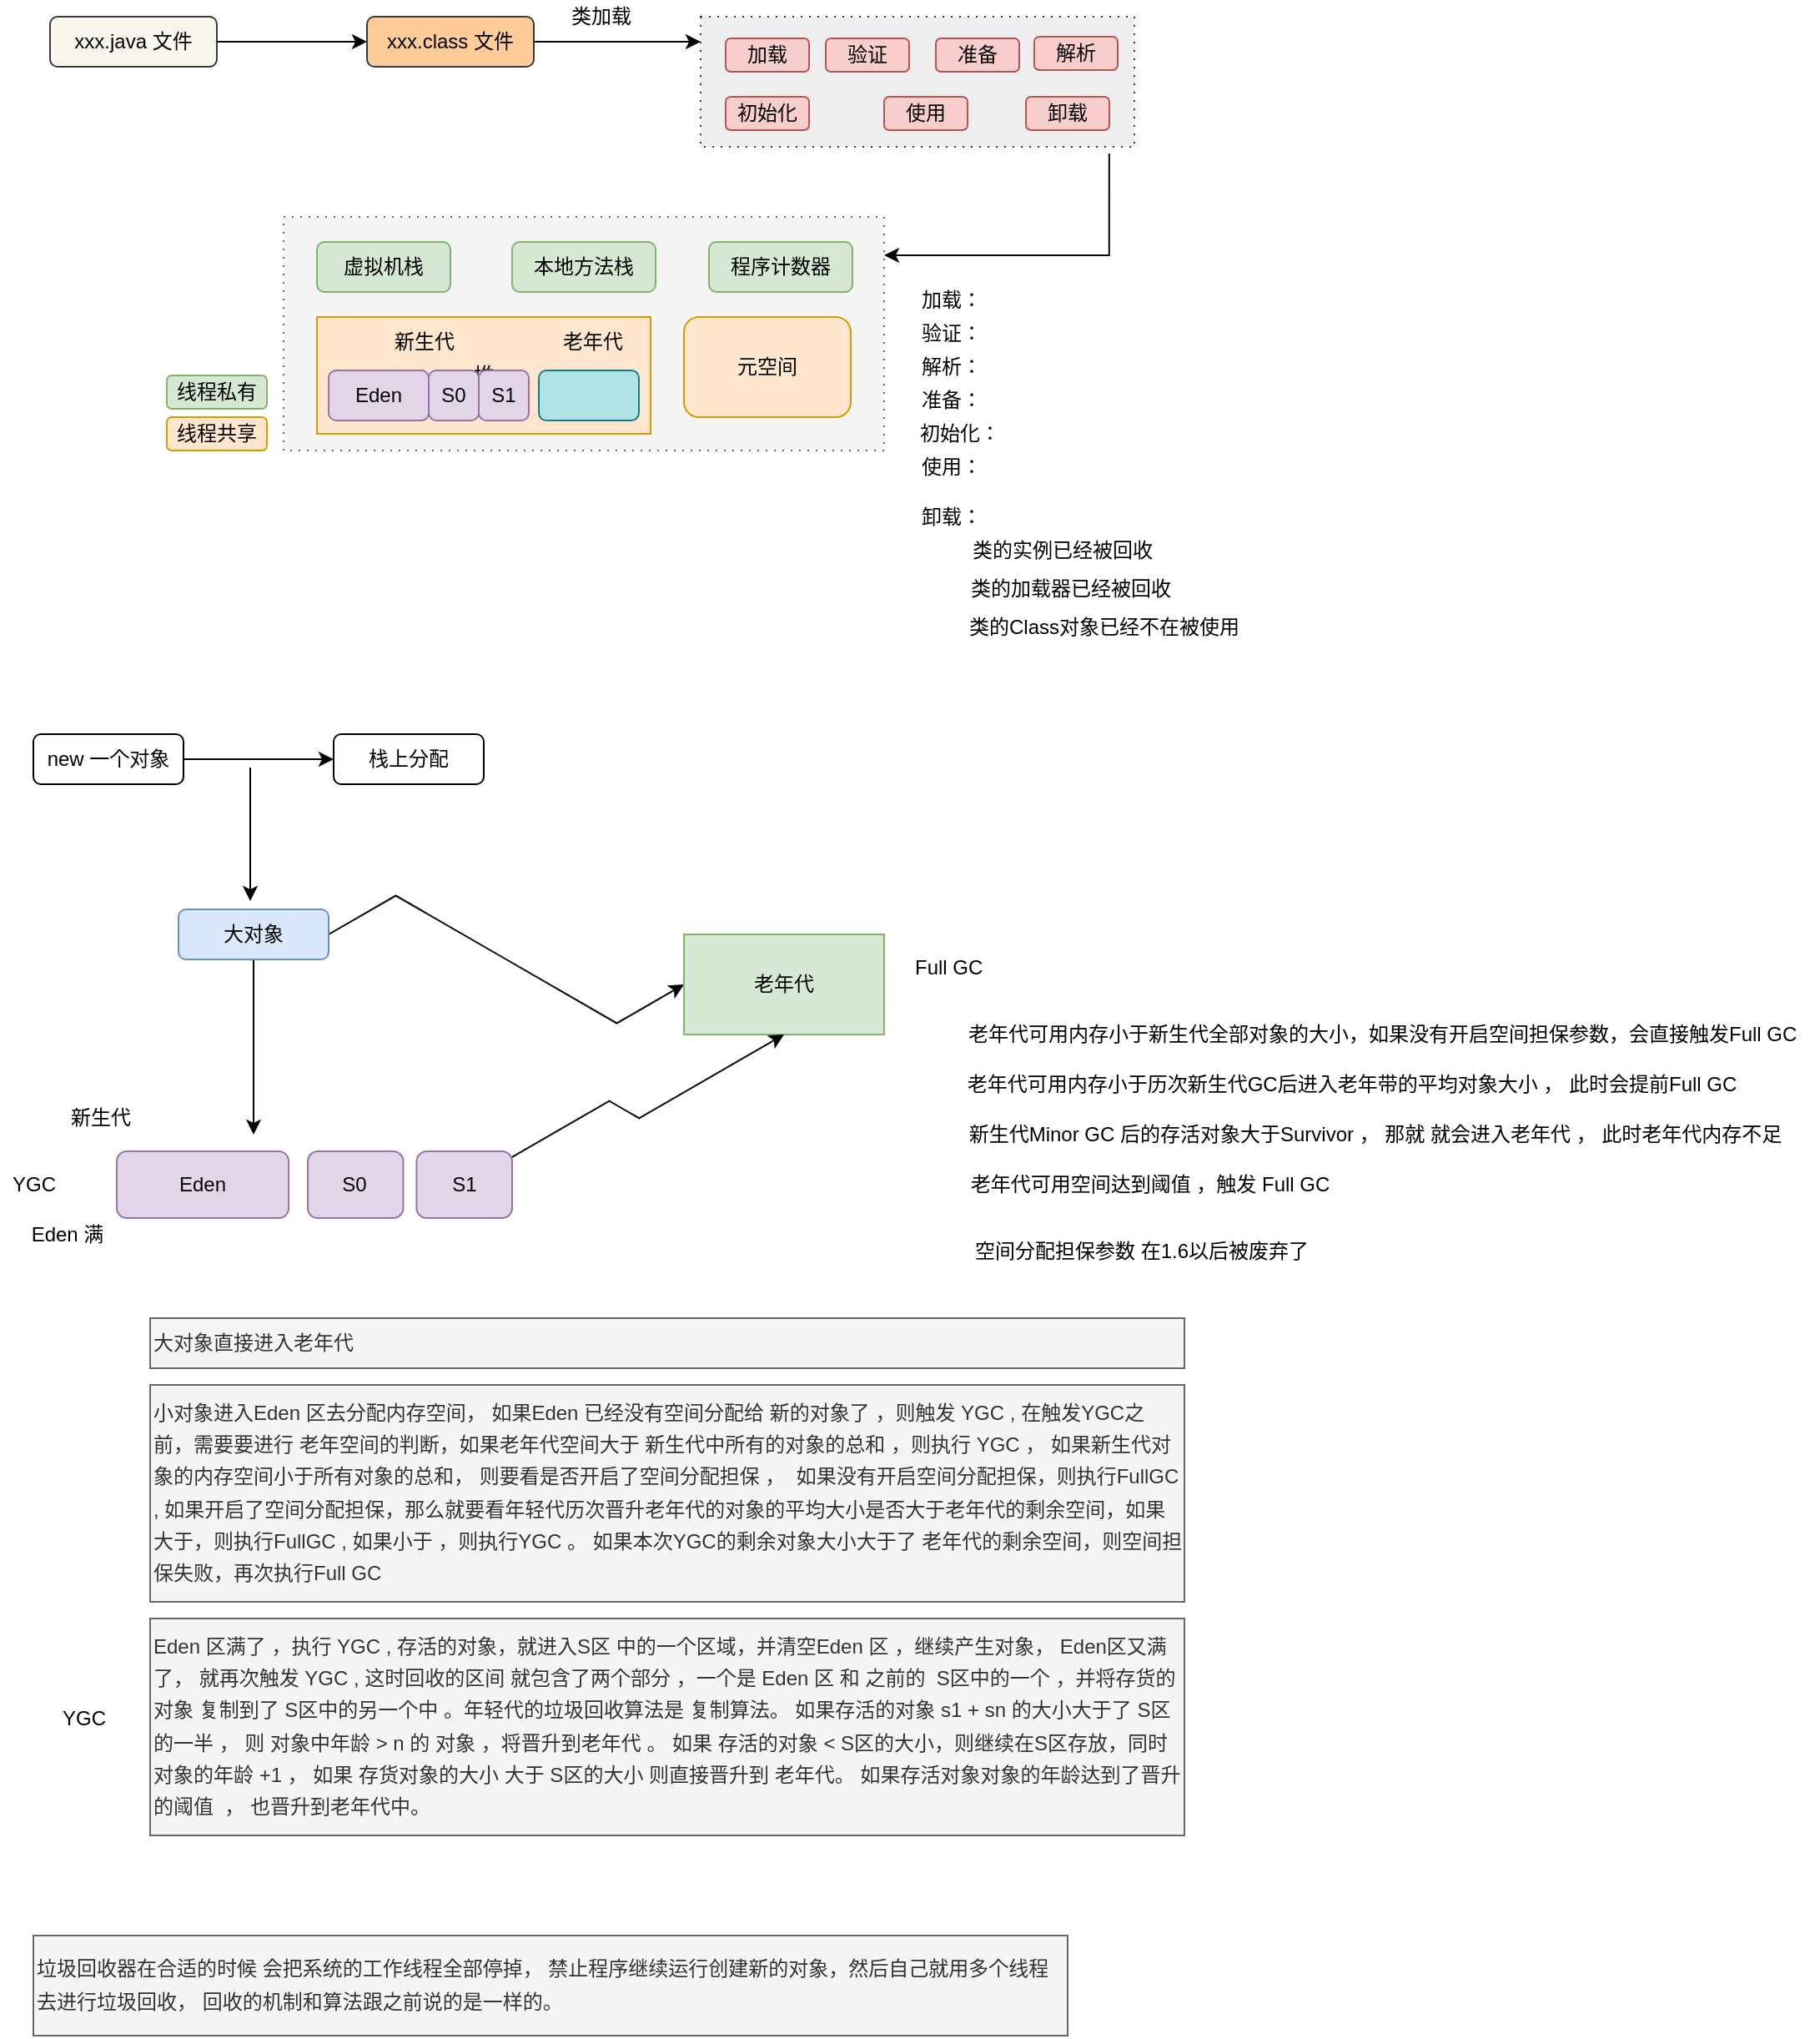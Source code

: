 <mxfile version="14.8.5" type="github" pages="3">
  <diagram id="AmMhCL5ko8pbZrgD_9A5" name="原理知识">
    <mxGraphModel dx="806" dy="522" grid="1" gridSize="10" guides="1" tooltips="1" connect="1" arrows="1" fold="1" page="1" pageScale="1" pageWidth="827" pageHeight="1169" math="0" shadow="0">
      <root>
        <mxCell id="0" />
        <mxCell id="1" parent="0" />
        <mxCell id="PQV-pVrRZlmo7M8hPWrU-19" value="" style="rounded=0;whiteSpace=wrap;html=1;dashed=1;dashPattern=1 4;fillColor=#f5f5f5;strokeColor=#666666;fontColor=#333333;" parent="1" vertex="1">
          <mxGeometry x="190" y="170" width="360" height="140" as="geometry" />
        </mxCell>
        <mxCell id="PQV-pVrRZlmo7M8hPWrU-2" style="edgeStyle=orthogonalEdgeStyle;rounded=0;orthogonalLoop=1;jettySize=auto;html=1;exitX=1;exitY=0.5;exitDx=0;exitDy=0;" parent="1" source="PQV-pVrRZlmo7M8hPWrU-1" edge="1">
          <mxGeometry relative="1" as="geometry">
            <mxPoint x="240" y="65" as="targetPoint" />
          </mxGeometry>
        </mxCell>
        <mxCell id="PQV-pVrRZlmo7M8hPWrU-1" value="xxx.java 文件" style="rounded=1;whiteSpace=wrap;html=1;fillColor=#f9f7ed;strokeColor=#36393d;" parent="1" vertex="1">
          <mxGeometry x="50" y="50" width="100" height="30" as="geometry" />
        </mxCell>
        <mxCell id="PQV-pVrRZlmo7M8hPWrU-4" style="edgeStyle=orthogonalEdgeStyle;rounded=0;orthogonalLoop=1;jettySize=auto;html=1;" parent="1" source="PQV-pVrRZlmo7M8hPWrU-3" edge="1">
          <mxGeometry relative="1" as="geometry">
            <mxPoint x="440" y="65" as="targetPoint" />
          </mxGeometry>
        </mxCell>
        <mxCell id="PQV-pVrRZlmo7M8hPWrU-3" value="xxx.class 文件" style="rounded=1;whiteSpace=wrap;html=1;fillColor=#ffcc99;strokeColor=#36393d;" parent="1" vertex="1">
          <mxGeometry x="240" y="50" width="100" height="30" as="geometry" />
        </mxCell>
        <mxCell id="PQV-pVrRZlmo7M8hPWrU-29" style="edgeStyle=orthogonalEdgeStyle;rounded=0;orthogonalLoop=1;jettySize=auto;html=1;exitX=0.942;exitY=1.051;exitDx=0;exitDy=0;entryX=1;entryY=0.164;entryDx=0;entryDy=0;entryPerimeter=0;exitPerimeter=0;" parent="1" source="PQV-pVrRZlmo7M8hPWrU-5" target="PQV-pVrRZlmo7M8hPWrU-19" edge="1">
          <mxGeometry relative="1" as="geometry">
            <Array as="points">
              <mxPoint x="685" y="193" />
            </Array>
          </mxGeometry>
        </mxCell>
        <mxCell id="PQV-pVrRZlmo7M8hPWrU-5" value="" style="rounded=0;whiteSpace=wrap;html=1;dashed=1;dashPattern=1 4;fillColor=#eeeeee;strokeColor=#36393d;" parent="1" vertex="1">
          <mxGeometry x="440" y="50" width="260" height="78" as="geometry" />
        </mxCell>
        <mxCell id="PQV-pVrRZlmo7M8hPWrU-6" value="类加载" style="text;html=1;align=center;verticalAlign=middle;resizable=0;points=[];autosize=1;strokeColor=none;" parent="1" vertex="1">
          <mxGeometry x="355" y="40" width="50" height="20" as="geometry" />
        </mxCell>
        <mxCell id="PQV-pVrRZlmo7M8hPWrU-7" value="加载" style="rounded=1;whiteSpace=wrap;html=1;fillColor=#f8cecc;strokeColor=#b85450;" parent="1" vertex="1">
          <mxGeometry x="455" y="63" width="50" height="20" as="geometry" />
        </mxCell>
        <mxCell id="PQV-pVrRZlmo7M8hPWrU-8" value="验证" style="rounded=1;whiteSpace=wrap;html=1;fillColor=#f8cecc;strokeColor=#b85450;" parent="1" vertex="1">
          <mxGeometry x="515" y="63" width="50" height="20" as="geometry" />
        </mxCell>
        <mxCell id="PQV-pVrRZlmo7M8hPWrU-9" value="解析" style="rounded=1;whiteSpace=wrap;html=1;fillColor=#f8cecc;strokeColor=#b85450;" parent="1" vertex="1">
          <mxGeometry x="640" y="62" width="50" height="20" as="geometry" />
        </mxCell>
        <mxCell id="PQV-pVrRZlmo7M8hPWrU-10" value="准备" style="rounded=1;whiteSpace=wrap;html=1;fillColor=#f8cecc;strokeColor=#b85450;" parent="1" vertex="1">
          <mxGeometry x="581" y="63" width="50" height="20" as="geometry" />
        </mxCell>
        <mxCell id="PQV-pVrRZlmo7M8hPWrU-11" value="初始化" style="rounded=1;whiteSpace=wrap;html=1;fillColor=#f8cecc;strokeColor=#b85450;" parent="1" vertex="1">
          <mxGeometry x="455" y="98" width="50" height="20" as="geometry" />
        </mxCell>
        <mxCell id="PQV-pVrRZlmo7M8hPWrU-12" value="使用" style="rounded=1;whiteSpace=wrap;html=1;fillColor=#f8cecc;strokeColor=#b85450;" parent="1" vertex="1">
          <mxGeometry x="550" y="98" width="50" height="20" as="geometry" />
        </mxCell>
        <mxCell id="PQV-pVrRZlmo7M8hPWrU-13" value="卸载" style="rounded=1;whiteSpace=wrap;html=1;fillColor=#f8cecc;strokeColor=#b85450;" parent="1" vertex="1">
          <mxGeometry x="635" y="98" width="50" height="20" as="geometry" />
        </mxCell>
        <mxCell id="PQV-pVrRZlmo7M8hPWrU-14" value="虚拟机栈" style="rounded=1;whiteSpace=wrap;html=1;fillColor=#d5e8d4;strokeColor=#82b366;" parent="1" vertex="1">
          <mxGeometry x="210" y="185" width="80" height="30" as="geometry" />
        </mxCell>
        <mxCell id="PQV-pVrRZlmo7M8hPWrU-15" value="本地方法栈" style="rounded=1;whiteSpace=wrap;html=1;fillColor=#d5e8d4;strokeColor=#82b366;" parent="1" vertex="1">
          <mxGeometry x="327" y="185" width="86" height="30" as="geometry" />
        </mxCell>
        <mxCell id="PQV-pVrRZlmo7M8hPWrU-16" value="程序计数器" style="rounded=1;whiteSpace=wrap;html=1;fillColor=#d5e8d4;strokeColor=#82b366;" parent="1" vertex="1">
          <mxGeometry x="445" y="185" width="86" height="30" as="geometry" />
        </mxCell>
        <mxCell id="PQV-pVrRZlmo7M8hPWrU-17" value="堆" style="rounded=0;whiteSpace=wrap;html=1;fillColor=#ffe6cc;strokeColor=#d79b00;" parent="1" vertex="1">
          <mxGeometry x="210" y="230" width="200" height="70" as="geometry" />
        </mxCell>
        <mxCell id="PQV-pVrRZlmo7M8hPWrU-18" value="元空间" style="rounded=1;whiteSpace=wrap;html=1;fillColor=#ffe6cc;strokeColor=#d79b00;" parent="1" vertex="1">
          <mxGeometry x="430" y="230" width="100" height="60" as="geometry" />
        </mxCell>
        <mxCell id="PQV-pVrRZlmo7M8hPWrU-23" value="" style="group" parent="1" vertex="1" connectable="0">
          <mxGeometry x="217" y="262" width="120" height="30" as="geometry" />
        </mxCell>
        <mxCell id="PQV-pVrRZlmo7M8hPWrU-20" value="Eden" style="rounded=1;whiteSpace=wrap;html=1;fillColor=#e1d5e7;strokeColor=#9673a6;" parent="PQV-pVrRZlmo7M8hPWrU-23" vertex="1">
          <mxGeometry width="60" height="30" as="geometry" />
        </mxCell>
        <mxCell id="PQV-pVrRZlmo7M8hPWrU-21" value="S0" style="rounded=1;whiteSpace=wrap;html=1;fillColor=#e1d5e7;strokeColor=#9673a6;" parent="PQV-pVrRZlmo7M8hPWrU-23" vertex="1">
          <mxGeometry x="60" width="30" height="30" as="geometry" />
        </mxCell>
        <mxCell id="PQV-pVrRZlmo7M8hPWrU-22" value="S1" style="rounded=1;whiteSpace=wrap;html=1;fillColor=#e1d5e7;strokeColor=#9673a6;" parent="PQV-pVrRZlmo7M8hPWrU-23" vertex="1">
          <mxGeometry x="90" width="30" height="30" as="geometry" />
        </mxCell>
        <mxCell id="PQV-pVrRZlmo7M8hPWrU-24" value="" style="rounded=1;whiteSpace=wrap;html=1;fillColor=#b0e3e6;strokeColor=#0e8088;" parent="1" vertex="1">
          <mxGeometry x="343" y="262" width="60" height="30" as="geometry" />
        </mxCell>
        <mxCell id="PQV-pVrRZlmo7M8hPWrU-25" value="老年代" style="text;html=1;align=center;verticalAlign=middle;resizable=0;points=[];autosize=1;strokeColor=none;" parent="1" vertex="1">
          <mxGeometry x="350" y="235" width="50" height="20" as="geometry" />
        </mxCell>
        <mxCell id="PQV-pVrRZlmo7M8hPWrU-26" value="新生代" style="text;html=1;align=center;verticalAlign=middle;resizable=0;points=[];autosize=1;strokeColor=none;" parent="1" vertex="1">
          <mxGeometry x="249" y="235" width="50" height="20" as="geometry" />
        </mxCell>
        <mxCell id="PQV-pVrRZlmo7M8hPWrU-27" value="线程私有" style="rounded=1;whiteSpace=wrap;html=1;fillColor=#d5e8d4;strokeColor=#82b366;" parent="1" vertex="1">
          <mxGeometry x="120" y="265" width="60" height="20" as="geometry" />
        </mxCell>
        <mxCell id="PQV-pVrRZlmo7M8hPWrU-28" value="线程共享" style="rounded=1;whiteSpace=wrap;html=1;fillColor=#ffe6cc;strokeColor=#d79b00;" parent="1" vertex="1">
          <mxGeometry x="120" y="290" width="60" height="20" as="geometry" />
        </mxCell>
        <mxCell id="PQV-pVrRZlmo7M8hPWrU-31" value="加载：" style="text;html=1;align=center;verticalAlign=middle;resizable=0;points=[];autosize=1;strokeColor=none;" parent="1" vertex="1">
          <mxGeometry x="565" y="210" width="50" height="20" as="geometry" />
        </mxCell>
        <mxCell id="PQV-pVrRZlmo7M8hPWrU-32" value="验证：" style="text;html=1;align=center;verticalAlign=middle;resizable=0;points=[];autosize=1;strokeColor=none;" parent="1" vertex="1">
          <mxGeometry x="565" y="230" width="50" height="20" as="geometry" />
        </mxCell>
        <mxCell id="PQV-pVrRZlmo7M8hPWrU-33" value="解析：" style="text;html=1;align=center;verticalAlign=middle;resizable=0;points=[];autosize=1;strokeColor=none;" parent="1" vertex="1">
          <mxGeometry x="565" y="250" width="50" height="20" as="geometry" />
        </mxCell>
        <mxCell id="PQV-pVrRZlmo7M8hPWrU-34" value="准备：" style="text;html=1;align=center;verticalAlign=middle;resizable=0;points=[];autosize=1;strokeColor=none;" parent="1" vertex="1">
          <mxGeometry x="565" y="270" width="50" height="20" as="geometry" />
        </mxCell>
        <mxCell id="PQV-pVrRZlmo7M8hPWrU-35" value="初始化：" style="text;html=1;align=center;verticalAlign=middle;resizable=0;points=[];autosize=1;strokeColor=none;" parent="1" vertex="1">
          <mxGeometry x="565" y="290" width="60" height="20" as="geometry" />
        </mxCell>
        <mxCell id="PQV-pVrRZlmo7M8hPWrU-36" value="使用：" style="text;html=1;align=center;verticalAlign=middle;resizable=0;points=[];autosize=1;strokeColor=none;" parent="1" vertex="1">
          <mxGeometry x="565" y="310" width="50" height="20" as="geometry" />
        </mxCell>
        <mxCell id="PQV-pVrRZlmo7M8hPWrU-37" value="卸载：" style="text;html=1;align=center;verticalAlign=middle;resizable=0;points=[];autosize=1;strokeColor=none;" parent="1" vertex="1">
          <mxGeometry x="565" y="340" width="50" height="20" as="geometry" />
        </mxCell>
        <mxCell id="PQV-pVrRZlmo7M8hPWrU-38" value="类的实例已经被回收" style="text;html=1;align=center;verticalAlign=middle;whiteSpace=wrap;rounded=0;strokeWidth=0;" parent="1" vertex="1">
          <mxGeometry x="597" y="360" width="120" height="20" as="geometry" />
        </mxCell>
        <mxCell id="PQV-pVrRZlmo7M8hPWrU-39" value="类的加载器已经被回收" style="text;html=1;align=center;verticalAlign=middle;whiteSpace=wrap;rounded=0;strokeWidth=0;" parent="1" vertex="1">
          <mxGeometry x="597" y="383" width="130" height="20" as="geometry" />
        </mxCell>
        <mxCell id="PQV-pVrRZlmo7M8hPWrU-40" value="类的Class对象已经不在被使用" style="text;html=1;align=center;verticalAlign=middle;whiteSpace=wrap;rounded=0;strokeWidth=0;" parent="1" vertex="1">
          <mxGeometry x="597" y="406" width="170" height="20" as="geometry" />
        </mxCell>
        <mxCell id="M2nbLfg0sGjswrngjmOb-2" style="edgeStyle=orthogonalEdgeStyle;rounded=0;orthogonalLoop=1;jettySize=auto;html=1;exitX=1;exitY=0.5;exitDx=0;exitDy=0;" parent="1" source="M2nbLfg0sGjswrngjmOb-1" edge="1">
          <mxGeometry relative="1" as="geometry">
            <mxPoint x="220" y="495" as="targetPoint" />
          </mxGeometry>
        </mxCell>
        <mxCell id="M2nbLfg0sGjswrngjmOb-1" value="new 一个对象" style="rounded=1;whiteSpace=wrap;html=1;" parent="1" vertex="1">
          <mxGeometry x="40" y="480" width="90" height="30" as="geometry" />
        </mxCell>
        <mxCell id="M2nbLfg0sGjswrngjmOb-4" value="栈上分配" style="rounded=1;whiteSpace=wrap;html=1;" parent="1" vertex="1">
          <mxGeometry x="220" y="480" width="90" height="30" as="geometry" />
        </mxCell>
        <mxCell id="M2nbLfg0sGjswrngjmOb-5" value="" style="endArrow=classic;html=1;" parent="1" edge="1">
          <mxGeometry width="50" height="50" relative="1" as="geometry">
            <mxPoint x="170" y="500" as="sourcePoint" />
            <mxPoint x="170" y="580" as="targetPoint" />
          </mxGeometry>
        </mxCell>
        <mxCell id="M2nbLfg0sGjswrngjmOb-8" style="edgeStyle=orthogonalEdgeStyle;rounded=0;orthogonalLoop=1;jettySize=auto;html=1;exitX=0.5;exitY=1;exitDx=0;exitDy=0;" parent="1" source="M2nbLfg0sGjswrngjmOb-6" edge="1">
          <mxGeometry relative="1" as="geometry">
            <mxPoint x="172" y="720" as="targetPoint" />
          </mxGeometry>
        </mxCell>
        <mxCell id="M2nbLfg0sGjswrngjmOb-15" style="edgeStyle=isometricEdgeStyle;rounded=0;orthogonalLoop=1;jettySize=auto;html=1;exitX=1;exitY=0.5;exitDx=0;exitDy=0;entryX=0;entryY=0.5;entryDx=0;entryDy=0;" parent="1" source="M2nbLfg0sGjswrngjmOb-6" target="M2nbLfg0sGjswrngjmOb-7" edge="1">
          <mxGeometry relative="1" as="geometry" />
        </mxCell>
        <mxCell id="M2nbLfg0sGjswrngjmOb-6" value="大对象" style="rounded=1;whiteSpace=wrap;html=1;fillColor=#dae8fc;strokeColor=#6c8ebf;" parent="1" vertex="1">
          <mxGeometry x="127" y="585" width="90" height="30" as="geometry" />
        </mxCell>
        <mxCell id="M2nbLfg0sGjswrngjmOb-7" value="老年代" style="rounded=0;whiteSpace=wrap;html=1;fillColor=#d5e8d4;strokeColor=#82b366;" parent="1" vertex="1">
          <mxGeometry x="430" y="600" width="120" height="60" as="geometry" />
        </mxCell>
        <mxCell id="M2nbLfg0sGjswrngjmOb-10" value="新生代" style="text;html=1;align=center;verticalAlign=middle;resizable=0;points=[];autosize=1;strokeColor=none;" parent="1" vertex="1">
          <mxGeometry x="55" y="700" width="50" height="20" as="geometry" />
        </mxCell>
        <mxCell id="M2nbLfg0sGjswrngjmOb-13" value="大对象直接进入老年代" style="text;html=1;strokeColor=#666666;fillColor=#f5f5f5;align=left;verticalAlign=middle;whiteSpace=wrap;rounded=0;fontColor=#333333;" parent="1" vertex="1">
          <mxGeometry x="110" y="830" width="620" height="30" as="geometry" />
        </mxCell>
        <mxCell id="M2nbLfg0sGjswrngjmOb-14" value="&lt;p style=&quot;line-height: 160%&quot;&gt;小对象进入Eden 区去分配内存空间， 如果Eden 已经没有空间分配给 新的对象了 ，则触发 YGC , 在触发YGC之前，需要要进行 老年空间的判断，如果老年代空间大于 新生代中所有的对象的总和 ，则执行 YGC ， 如果新生代对象的内存空间小于所有对象的总和， 则要看是否开启了空间分配担保 ，&amp;nbsp; 如果没有开启空间分配担保，则执行FullGC , 如果开启了空间分配担保，那么就要看年轻代历次晋升老年代的对象的平均大小是否大于老年代的剩余空间，如果大于，则执行FullGC , 如果小于 ，则执行YGC 。 如果本次YGC的剩余对象大小大于了 老年代的剩余空间，则空间担保失败，再次执行Full GC&amp;nbsp;&lt;/p&gt;" style="text;html=1;strokeColor=#666666;fillColor=#f5f5f5;align=left;verticalAlign=middle;whiteSpace=wrap;rounded=0;fontColor=#333333;" parent="1" vertex="1">
          <mxGeometry x="110" y="870" width="620" height="130" as="geometry" />
        </mxCell>
        <mxCell id="M2nbLfg0sGjswrngjmOb-16" value="" style="group;" parent="1" vertex="1" connectable="0">
          <mxGeometry x="90" y="730" width="237" height="40" as="geometry" />
        </mxCell>
        <mxCell id="M2nbLfg0sGjswrngjmOb-9" value="Eden" style="rounded=1;whiteSpace=wrap;html=1;fillColor=#e1d5e7;strokeColor=#9673a6;" parent="M2nbLfg0sGjswrngjmOb-16" vertex="1">
          <mxGeometry width="103.043" height="40" as="geometry" />
        </mxCell>
        <mxCell id="M2nbLfg0sGjswrngjmOb-11" value="S0" style="rounded=1;whiteSpace=wrap;html=1;fillColor=#e1d5e7;strokeColor=#9673a6;" parent="M2nbLfg0sGjswrngjmOb-16" vertex="1">
          <mxGeometry x="114.493" width="57.246" height="40" as="geometry" />
        </mxCell>
        <mxCell id="M2nbLfg0sGjswrngjmOb-12" value="S1" style="rounded=1;whiteSpace=wrap;html=1;fillColor=#e1d5e7;strokeColor=#9673a6;" parent="M2nbLfg0sGjswrngjmOb-16" vertex="1">
          <mxGeometry x="179.754" width="57.246" height="40" as="geometry" />
        </mxCell>
        <mxCell id="M2nbLfg0sGjswrngjmOb-17" style="edgeStyle=isometricEdgeStyle;rounded=0;orthogonalLoop=1;jettySize=auto;html=1;entryX=0.5;entryY=1;entryDx=0;entryDy=0;" parent="1" source="M2nbLfg0sGjswrngjmOb-12" target="M2nbLfg0sGjswrngjmOb-7" edge="1">
          <mxGeometry relative="1" as="geometry" />
        </mxCell>
        <mxCell id="M2nbLfg0sGjswrngjmOb-18" value="&lt;p style=&quot;line-height: 160%&quot;&gt;Eden 区满了 ，执行 YGC , 存活的对象，就进入S区 中的一个区域，并清空Eden 区 ，继续产生对象， Eden区又满了， 就再次触发 YGC , 这时回收的区间 就包含了两个部分 ，一个是 Eden 区 和 之前的&amp;nbsp; S区中的一个 ，并将存货的对象 复制到了 S区中的另一个中 。年轻代的垃圾回收算法是 复制算法。 如果存活的对象 s1 + sn 的大小大于了 S区的一半 ， 则 对象中年龄 &amp;gt; n 的 对象 ，将晋升到老年代 。 如果 存活的对象 &amp;lt; S区的大小，则继续在S区存放，同时对象的年龄 +1 ， 如果 存货对象的大小 大于 S区的大小 则直接晋升到 老年代。 如果存活对象对象的年龄达到了晋升的阈值&amp;nbsp; ， 也晋升到老年代中。&lt;/p&gt;" style="text;html=1;strokeColor=#666666;fillColor=#f5f5f5;align=left;verticalAlign=middle;whiteSpace=wrap;rounded=0;fontColor=#333333;" parent="1" vertex="1">
          <mxGeometry x="110" y="1010" width="620" height="130" as="geometry" />
        </mxCell>
        <mxCell id="M2nbLfg0sGjswrngjmOb-19" value="YGC" style="text;html=1;align=center;verticalAlign=middle;resizable=0;points=[];autosize=1;strokeColor=none;" parent="1" vertex="1">
          <mxGeometry x="50" y="1060" width="40" height="20" as="geometry" />
        </mxCell>
        <mxCell id="M2nbLfg0sGjswrngjmOb-35" value="Full GC&amp;nbsp;" style="text;html=1;align=center;verticalAlign=middle;resizable=0;points=[];autosize=1;strokeColor=none;" parent="1" vertex="1">
          <mxGeometry x="560" y="610" width="60" height="20" as="geometry" />
        </mxCell>
        <mxCell id="M2nbLfg0sGjswrngjmOb-38" value="YGC" style="text;html=1;align=center;verticalAlign=middle;resizable=0;points=[];autosize=1;strokeColor=none;" parent="1" vertex="1">
          <mxGeometry x="20" y="740" width="40" height="20" as="geometry" />
        </mxCell>
        <mxCell id="M2nbLfg0sGjswrngjmOb-39" value="Eden 满" style="text;html=1;align=center;verticalAlign=middle;resizable=0;points=[];autosize=1;strokeColor=none;" parent="1" vertex="1">
          <mxGeometry x="30" y="770" width="60" height="20" as="geometry" />
        </mxCell>
        <mxCell id="6ygN8N_-m9w5AlkQJ7bZ-1" value="&lt;p style=&quot;line-height: 160%&quot;&gt;垃圾回收器在合适的时候 会把系统的工作线程全部停掉， 禁止程序继续运行创建新的对象，然后自己就用多个线程去进行垃圾回收， 回收的机制和算法跟之前说的是一样的。&lt;/p&gt;" style="text;html=1;strokeColor=#666666;fillColor=#f5f5f5;align=left;verticalAlign=middle;whiteSpace=wrap;rounded=0;fontColor=#333333;" parent="1" vertex="1">
          <mxGeometry x="40" y="1200" width="620" height="60" as="geometry" />
        </mxCell>
        <mxCell id="QQJCR0-cmzw8u14hlUtk-1" value="老年代可用内存小于新生代全部对象的大小，如果没有开启空间担保参数，会直接触发Full GC&amp;nbsp;" style="text;html=1;align=center;verticalAlign=middle;resizable=0;points=[];autosize=1;strokeColor=none;" parent="1" vertex="1">
          <mxGeometry x="590" y="650" width="520" height="20" as="geometry" />
        </mxCell>
        <mxCell id="QQJCR0-cmzw8u14hlUtk-2" value="老年代可用内存小于历次新生代GC后进入老年带的平均对象大小 ， 此时会提前Full GC" style="text;html=1;align=center;verticalAlign=middle;resizable=0;points=[];autosize=1;strokeColor=none;" parent="1" vertex="1">
          <mxGeometry x="590" y="680" width="480" height="20" as="geometry" />
        </mxCell>
        <mxCell id="QQJCR0-cmzw8u14hlUtk-3" value="新生代Minor GC 后的存活对象大于Survivor ， 那就 就会进入老年代 ， 此时老年代内存不足" style="text;html=1;align=center;verticalAlign=middle;resizable=0;points=[];autosize=1;strokeColor=none;" parent="1" vertex="1">
          <mxGeometry x="594" y="710" width="500" height="20" as="geometry" />
        </mxCell>
        <mxCell id="QQJCR0-cmzw8u14hlUtk-4" value="老年代可用空间达到阈值 ，触发 Full GC" style="text;html=1;align=center;verticalAlign=middle;resizable=0;points=[];autosize=1;strokeColor=none;" parent="1" vertex="1">
          <mxGeometry x="594" y="740" width="230" height="20" as="geometry" />
        </mxCell>
        <mxCell id="xaewUkdE2cHyr1QLKa09-1" value="空间分配担保参数 在1.6以后被废弃了" style="text;html=1;align=center;verticalAlign=middle;resizable=0;points=[];autosize=1;strokeColor=none;" parent="1" vertex="1">
          <mxGeometry x="594" y="780" width="220" height="20" as="geometry" />
        </mxCell>
      </root>
    </mxGraphModel>
  </diagram>
  <diagram id="GTvnA2pV-J6S61azsthF" name="案例实战">
    <mxGraphModel dx="866" dy="522" grid="1" gridSize="10" guides="1" tooltips="1" connect="1" arrows="1" fold="1" page="1" pageScale="1" pageWidth="827" pageHeight="1169" math="0" shadow="0">
      <root>
        <mxCell id="xPJ-MtGCqqJg5Sht0kI_-0" />
        <mxCell id="xPJ-MtGCqqJg5Sht0kI_-1" parent="xPJ-MtGCqqJg5Sht0kI_-0" />
        <mxCell id="xPJ-MtGCqqJg5Sht0kI_-2" value="案例一&amp;nbsp; 如何设置JVM 的大小" style="text;html=1;strokeColor=none;fillColor=none;align=center;verticalAlign=middle;whiteSpace=wrap;rounded=0;" parent="xPJ-MtGCqqJg5Sht0kI_-1" vertex="1">
          <mxGeometry x="10" y="20" width="180" height="30" as="geometry" />
        </mxCell>
        <mxCell id="C6P3SjpcWK7-gGgYil6Q-0" value="案例二&amp;nbsp; parnew + cm 如何只保证只做GC ， jvm参数如何配置" style="text;html=1;strokeColor=none;fillColor=none;align=center;verticalAlign=middle;whiteSpace=wrap;rounded=0;" parent="xPJ-MtGCqqJg5Sht0kI_-1" vertex="1">
          <mxGeometry x="10" y="150" width="360" height="30" as="geometry" />
        </mxCell>
        <mxCell id="Y948UpY1b7KxUsBmQDTY-0" value="案例三&amp;nbsp; 如何优化新生代 老年代 Eden Survivor 各个内存区域的大小 接着在尽量优化参数 避免新生代对象进入老年代 尽量让对象留在新生代里被回收掉" style="text;html=1;align=center;verticalAlign=middle;resizable=0;points=[];autosize=1;strokeColor=none;" parent="xPJ-MtGCqqJg5Sht0kI_-1" vertex="1">
          <mxGeometry x="7" y="300" width="810" height="20" as="geometry" />
        </mxCell>
        <mxCell id="Y948UpY1b7KxUsBmQDTY-1" value="每秒钟 300 * 20 * 10 = 60mb 的 内存开销 ， 但是一秒后， 可以认为 60mb 的对象就是垃圾了。&lt;br&gt;4核 8G 的机器，那么给 JVM 的内存一般到 4G ， 堆内存 给 3G ， 新生代可以给到 1.5G ， 老年代给 1.5 G&amp;nbsp; 栈内存给 1M&amp;nbsp;&amp;nbsp;" style="text;html=1;align=left;verticalAlign=middle;resizable=0;points=[];autosize=1;strokeColor=none;" parent="xPJ-MtGCqqJg5Sht0kI_-1" vertex="1">
          <mxGeometry x="20" y="355" width="660" height="30" as="geometry" />
        </mxCell>
        <mxCell id="3sARBMo55DoO3OsmveG--0" value="-Xms 3G -Xmx 3G -Xmn1.5G -Xss 1M -XX:MetaSpaceSize=256M -XX:MaxTenuringThreshold =5 -XX:PretenureSizeThreshold = 1M" style="text;html=1;align=center;verticalAlign=middle;resizable=0;points=[];autosize=1;strokeColor=none;" parent="xPJ-MtGCqqJg5Sht0kI_-1" vertex="1">
          <mxGeometry x="10" y="420" width="720" height="20" as="geometry" />
        </mxCell>
        <mxCell id="3sARBMo55DoO3OsmveG--1" value="新生代1.5G的内存 ，大概需要25秒 就会占满。 Eden 区大约 1.2 G ， 每次回收大约 100M的 对象 ，S区 150M ， 即使Minor GC后的对象少于 150M ， &lt;br&gt;但是即使是100MB的对象进入Survivor，因为这是一批同龄的对象，直接超过Survivor区空间的50% ， 此时也可能导致对象进入老年代" style="text;html=1;align=left;verticalAlign=middle;resizable=0;points=[];autosize=1;strokeColor=none;" parent="xPJ-MtGCqqJg5Sht0kI_-1" vertex="1">
          <mxGeometry x="4" y="470" width="820" height="30" as="geometry" />
        </mxCell>
        <mxCell id="3sARBMo55DoO3OsmveG--3" value="优化点：" style="text;html=1;align=center;verticalAlign=middle;resizable=0;points=[];autosize=1;strokeColor=none;" parent="xPJ-MtGCqqJg5Sht0kI_-1" vertex="1">
          <mxGeometry x="10" y="540" width="60" height="20" as="geometry" />
        </mxCell>
        <mxCell id="3sARBMo55DoO3OsmveG--4" value="尽量让每次Minor GC 后的对象都留在S区 ，不要进入老年代" style="text;html=1;align=center;verticalAlign=middle;resizable=0;points=[];autosize=1;strokeColor=none;" parent="xPJ-MtGCqqJg5Sht0kI_-1" vertex="1">
          <mxGeometry x="43" y="575" width="330" height="20" as="geometry" />
        </mxCell>
        <mxCell id="3sARBMo55DoO3OsmveG--5" value="新生代对象躲过多少次垃圾回收后进入来老年代&amp;nbsp; - XX：MaxTenuringThreshold" style="text;html=1;strokeColor=none;fillColor=none;align=center;verticalAlign=middle;whiteSpace=wrap;rounded=0;" parent="xPJ-MtGCqqJg5Sht0kI_-1" vertex="1">
          <mxGeometry x="20" y="630" width="447" height="40" as="geometry" />
        </mxCell>
        <mxCell id="3sARBMo55DoO3OsmveG--6" value="别忘了指定垃圾收集器" style="text;html=1;align=center;verticalAlign=middle;resizable=0;points=[];autosize=1;strokeColor=none;" parent="xPJ-MtGCqqJg5Sht0kI_-1" vertex="1">
          <mxGeometry x="20" y="700" width="140" height="20" as="geometry" />
        </mxCell>
        <mxCell id="3sARBMo55DoO3OsmveG--7" value="-XX:+UseParNewGC -XX:+UseConcMarkSweepGC" style="text;html=1;align=center;verticalAlign=middle;resizable=0;points=[];autosize=1;strokeColor=none;" parent="xPJ-MtGCqqJg5Sht0kI_-1" vertex="1">
          <mxGeometry x="45" y="740" width="290" height="20" as="geometry" />
        </mxCell>
        <mxCell id="eLd5B8Xswmp5G706e9Uw-0" value="设置阈值" style="text;html=1;align=center;verticalAlign=middle;resizable=0;points=[];autosize=1;strokeColor=none;" parent="xPJ-MtGCqqJg5Sht0kI_-1" vertex="1">
          <mxGeometry x="20" y="780" width="60" height="20" as="geometry" />
        </mxCell>
        <mxCell id="eLd5B8Xswmp5G706e9Uw-1" value="-XX:CMSInitiatingOccupancyFaction=92" style="text;html=1;align=center;verticalAlign=middle;resizable=0;points=[];autosize=1;strokeColor=none;" parent="xPJ-MtGCqqJg5Sht0kI_-1" vertex="1">
          <mxGeometry x="45" y="820" width="230" height="20" as="geometry" />
        </mxCell>
        <mxCell id="eLd5B8Xswmp5G706e9Uw-2" value="&lt;span style=&quot;color: rgb(0 , 0 , 0) ; font-family: &amp;#34;helvetica&amp;#34; ; font-size: 12px ; font-style: normal ; font-weight: 400 ; letter-spacing: normal ; text-align: center ; text-indent: 0px ; text-transform: none ; word-spacing: 0px ; background-color: rgb(248 , 249 , 250) ; display: inline ; float: none&quot;&gt;-Xms 3G -Xmx 3G -Xmn1.5G -Xss 1M -XX:MetaSpaceSize=256M -XX:MaxTenuringThreshold =5 -XX:PretenureSizeThreshold = 1M&amp;nbsp;&lt;br&gt;&lt;/span&gt;&lt;span style=&quot;text-align: center&quot;&gt;-XX:+UseParNewGC -XX:+UseConcMarkSweepGC&amp;nbsp;&amp;nbsp;&lt;/span&gt;&lt;span style=&quot;text-align: center&quot;&gt;-XX:CMSInitiatingOccupancyFaction=92 -XX:UseCMSCompactAtFullCollection&lt;br&gt;-XX:CMSFullGCsBeforeCompaction=0&lt;br&gt;&lt;/span&gt;" style="text;whiteSpace=wrap;html=1;" parent="xPJ-MtGCqqJg5Sht0kI_-1" vertex="1">
          <mxGeometry x="43" y="880" width="717" height="70" as="geometry" />
        </mxCell>
        <mxCell id="0-Vu8XNlEMsKAJjRzUOd-0" value="线上运行的系统 突然卡死 无法访问" style="text;html=1;align=center;verticalAlign=middle;resizable=0;points=[];autosize=1;strokeColor=#b85450;fillColor=#f8cecc;" vertex="1" parent="xPJ-MtGCqqJg5Sht0kI_-1">
          <mxGeometry x="30" y="960" width="200" height="20" as="geometry" />
        </mxCell>
        <mxCell id="0-Vu8XNlEMsKAJjRzUOd-1" value="对象进入老年代的几个条件， 大对象 ， 年龄阈值&amp;nbsp; &amp;nbsp;动态年龄判断 ， 新生代 GC后 对象无法存放到Survivor中" style="text;html=1;align=center;verticalAlign=middle;resizable=0;points=[];autosize=1;strokeColor=none;" vertex="1" parent="xPJ-MtGCqqJg5Sht0kI_-1">
          <mxGeometry x="43" y="1010" width="590" height="20" as="geometry" />
        </mxCell>
        <mxCell id="0-Vu8XNlEMsKAJjRzUOd-2" value="内存分配，参数设置不合理， 导致你的对象频繁的进入老年代 ，然后频繁的触发老年代GC ,&amp;nbsp; 导致系统每隔几分钟就要卡 几秒钟" style="text;html=1;strokeColor=none;fillColor=none;align=left;verticalAlign=middle;whiteSpace=wrap;rounded=0;" vertex="1" parent="xPJ-MtGCqqJg5Sht0kI_-1">
          <mxGeometry x="50" y="1060" width="750" height="30" as="geometry" />
        </mxCell>
      </root>
    </mxGraphModel>
  </diagram>
  <diagram id="__VSMCPXQtOVtfrFC9ZD" name="垃圾回收器">
    <mxGraphModel dx="866" dy="522" grid="1" gridSize="10" guides="1" tooltips="1" connect="1" arrows="1" fold="1" page="1" pageScale="1" pageWidth="827" pageHeight="1169" math="0" shadow="0">
      <root>
        <mxCell id="X8RXfIPzIWcjq-vioxmE-0" />
        <mxCell id="X8RXfIPzIWcjq-vioxmE-1" parent="X8RXfIPzIWcjq-vioxmE-0" />
        <mxCell id="X8RXfIPzIWcjq-vioxmE-2" value="ParNew + CMS 的痛点" style="text;html=1;align=center;verticalAlign=middle;resizable=0;points=[];autosize=1;strokeColor=#b85450;fillColor=#f8cecc;" parent="X8RXfIPzIWcjq-vioxmE-1" vertex="1">
          <mxGeometry x="40" y="40" width="140" height="20" as="geometry" />
        </mxCell>
        <mxCell id="X8RXfIPzIWcjq-vioxmE-3" value="Stop The World&amp;nbsp; , 之后的优化都是朝着 Stop&amp;nbsp; the world 的目标去做的" style="text;html=1;align=center;verticalAlign=middle;resizable=0;points=[];autosize=1;strokeColor=none;" parent="X8RXfIPzIWcjq-vioxmE-1" vertex="1">
          <mxGeometry x="80" y="80" width="380" height="20" as="geometry" />
        </mxCell>
        <mxCell id="X8RXfIPzIWcjq-vioxmE-4" value="G1 垃圾回收器" style="text;html=1;align=center;verticalAlign=middle;resizable=0;points=[];autosize=1;strokeColor=#b85450;fillColor=#f8cecc;" parent="X8RXfIPzIWcjq-vioxmE-1" vertex="1">
          <mxGeometry x="40" y="130" width="90" height="20" as="geometry" />
        </mxCell>
        <mxCell id="X8RXfIPzIWcjq-vioxmE-5" value="最大的特点 就是把 java堆内存拆分成了 多个大小相等的 region , 新生代和老年代成为了逻辑上的概念 ， 最大的特点就是设置一个垃圾回收的预期停顿时间。" style="text;html=1;strokeColor=none;fillColor=none;align=left;verticalAlign=middle;whiteSpace=wrap;rounded=0;" parent="X8RXfIPzIWcjq-vioxmE-1" vertex="1">
          <mxGeometry x="80" y="180" width="710" height="30" as="geometry" />
        </mxCell>
        <mxCell id="X8RXfIPzIWcjq-vioxmE-6" value="每个Region 可能属于新生代 也可能属于老年代" style="text;html=1;strokeColor=none;fillColor=none;align=left;verticalAlign=middle;whiteSpace=wrap;rounded=0;" parent="X8RXfIPzIWcjq-vioxmE-1" vertex="1">
          <mxGeometry x="80" y="230" width="710" height="30" as="geometry" />
        </mxCell>
        <mxCell id="X8RXfIPzIWcjq-vioxmE-7" value="刚开始的时候 ，新生代对堆内存的占比是 5% ， 最多不超过 60%" style="text;html=1;strokeColor=none;fillColor=none;align=left;verticalAlign=middle;whiteSpace=wrap;rounded=0;" parent="X8RXfIPzIWcjq-vioxmE-1" vertex="1">
          <mxGeometry x="80" y="290" width="710" height="30" as="geometry" />
        </mxCell>
        <mxCell id="X8RXfIPzIWcjq-vioxmE-8" value="-XX:MaxGCPauseMills&amp;nbsp; 参数设定 默认&amp;nbsp; 200ms&amp;nbsp;" style="text;html=1;strokeColor=none;fillColor=none;align=left;verticalAlign=middle;whiteSpace=wrap;rounded=0;" parent="X8RXfIPzIWcjq-vioxmE-1" vertex="1">
          <mxGeometry x="80" y="330" width="710" height="30" as="geometry" />
        </mxCell>
        <mxCell id="X8RXfIPzIWcjq-vioxmE-9" value="在 G1 中 ，大对象的判定规则就是一个大对象超过了一个Region大小的50% ， 比如按照上面算的 ，每个Region 是2Mb ， 只要一个大对象超过了 1Mb , 就会被放入大对象专门的Regiion中，如果一个对象太大， 可能会横跨多个Region来存放" style="text;html=1;strokeColor=none;fillColor=none;align=left;verticalAlign=middle;whiteSpace=wrap;rounded=0;" parent="X8RXfIPzIWcjq-vioxmE-1" vertex="1">
          <mxGeometry x="80" y="370" width="710" height="30" as="geometry" />
        </mxCell>
        <mxCell id="X8RXfIPzIWcjq-vioxmE-12" style="edgeStyle=orthogonalEdgeStyle;rounded=0;orthogonalLoop=1;jettySize=auto;html=1;exitX=1;exitY=0.5;exitDx=0;exitDy=0;" parent="X8RXfIPzIWcjq-vioxmE-1" source="X8RXfIPzIWcjq-vioxmE-10" edge="1">
          <mxGeometry relative="1" as="geometry">
            <mxPoint x="290" y="485" as="targetPoint" />
          </mxGeometry>
        </mxCell>
        <mxCell id="X8RXfIPzIWcjq-vioxmE-10" value="初始标记" style="rounded=1;whiteSpace=wrap;html=1;align=center;" parent="X8RXfIPzIWcjq-vioxmE-1" vertex="1">
          <mxGeometry x="80" y="470" width="80" height="30" as="geometry" />
        </mxCell>
        <mxCell id="X8RXfIPzIWcjq-vioxmE-11" value="STW - 标记GC Roots 对象" style="text;html=1;align=center;verticalAlign=middle;resizable=0;points=[];autosize=1;strokeColor=none;" parent="X8RXfIPzIWcjq-vioxmE-1" vertex="1">
          <mxGeometry x="50" y="520" width="160" height="20" as="geometry" />
        </mxCell>
        <mxCell id="X8RXfIPzIWcjq-vioxmE-15" style="edgeStyle=orthogonalEdgeStyle;rounded=0;orthogonalLoop=1;jettySize=auto;html=1;exitX=1;exitY=0.25;exitDx=0;exitDy=0;" parent="X8RXfIPzIWcjq-vioxmE-1" source="X8RXfIPzIWcjq-vioxmE-13" edge="1">
          <mxGeometry relative="1" as="geometry">
            <mxPoint x="460" y="478" as="targetPoint" />
          </mxGeometry>
        </mxCell>
        <mxCell id="X8RXfIPzIWcjq-vioxmE-13" value="并发标记" style="rounded=1;whiteSpace=wrap;html=1;align=center;" parent="X8RXfIPzIWcjq-vioxmE-1" vertex="1">
          <mxGeometry x="290" y="470" width="80" height="30" as="geometry" />
        </mxCell>
        <mxCell id="X8RXfIPzIWcjq-vioxmE-14" value="GC Roots 追踪" style="text;html=1;align=center;verticalAlign=middle;resizable=0;points=[];autosize=1;strokeColor=none;" parent="X8RXfIPzIWcjq-vioxmE-1" vertex="1">
          <mxGeometry x="280" y="510" width="100" height="20" as="geometry" />
        </mxCell>
        <mxCell id="X8RXfIPzIWcjq-vioxmE-18" style="edgeStyle=orthogonalEdgeStyle;rounded=0;orthogonalLoop=1;jettySize=auto;html=1;exitX=1;exitY=0.75;exitDx=0;exitDy=0;entryX=0;entryY=0.5;entryDx=0;entryDy=0;" parent="X8RXfIPzIWcjq-vioxmE-1" source="X8RXfIPzIWcjq-vioxmE-16" target="X8RXfIPzIWcjq-vioxmE-17" edge="1">
          <mxGeometry relative="1" as="geometry" />
        </mxCell>
        <mxCell id="X8RXfIPzIWcjq-vioxmE-16" value="最终标记" style="rounded=1;whiteSpace=wrap;html=1;align=center;" parent="X8RXfIPzIWcjq-vioxmE-1" vertex="1">
          <mxGeometry x="460" y="460" width="80" height="30" as="geometry" />
        </mxCell>
        <mxCell id="X8RXfIPzIWcjq-vioxmE-17" value="混合回收" style="rounded=1;whiteSpace=wrap;html=1;align=center;" parent="X8RXfIPzIWcjq-vioxmE-1" vertex="1">
          <mxGeometry x="620" y="467" width="80" height="30" as="geometry" />
        </mxCell>
        <mxCell id="X8RXfIPzIWcjq-vioxmE-19" value="35" style="text;html=1;align=center;verticalAlign=middle;resizable=0;points=[];autosize=1;strokeColor=none;" parent="X8RXfIPzIWcjq-vioxmE-1" vertex="1">
          <mxGeometry x="125" y="620" width="30" height="20" as="geometry" />
        </mxCell>
      </root>
    </mxGraphModel>
  </diagram>
</mxfile>
